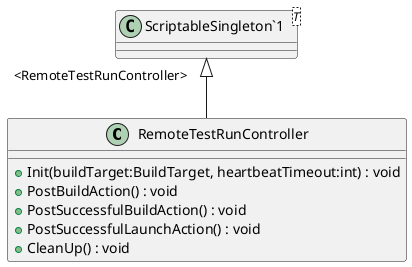 @startuml
class RemoteTestRunController {
    + Init(buildTarget:BuildTarget, heartbeatTimeout:int) : void
    + PostBuildAction() : void
    + PostSuccessfulBuildAction() : void
    + PostSuccessfulLaunchAction() : void
    + CleanUp() : void
}
class "ScriptableSingleton`1"<T> {
}
"ScriptableSingleton`1" "<RemoteTestRunController>" <|-- RemoteTestRunController
@enduml
